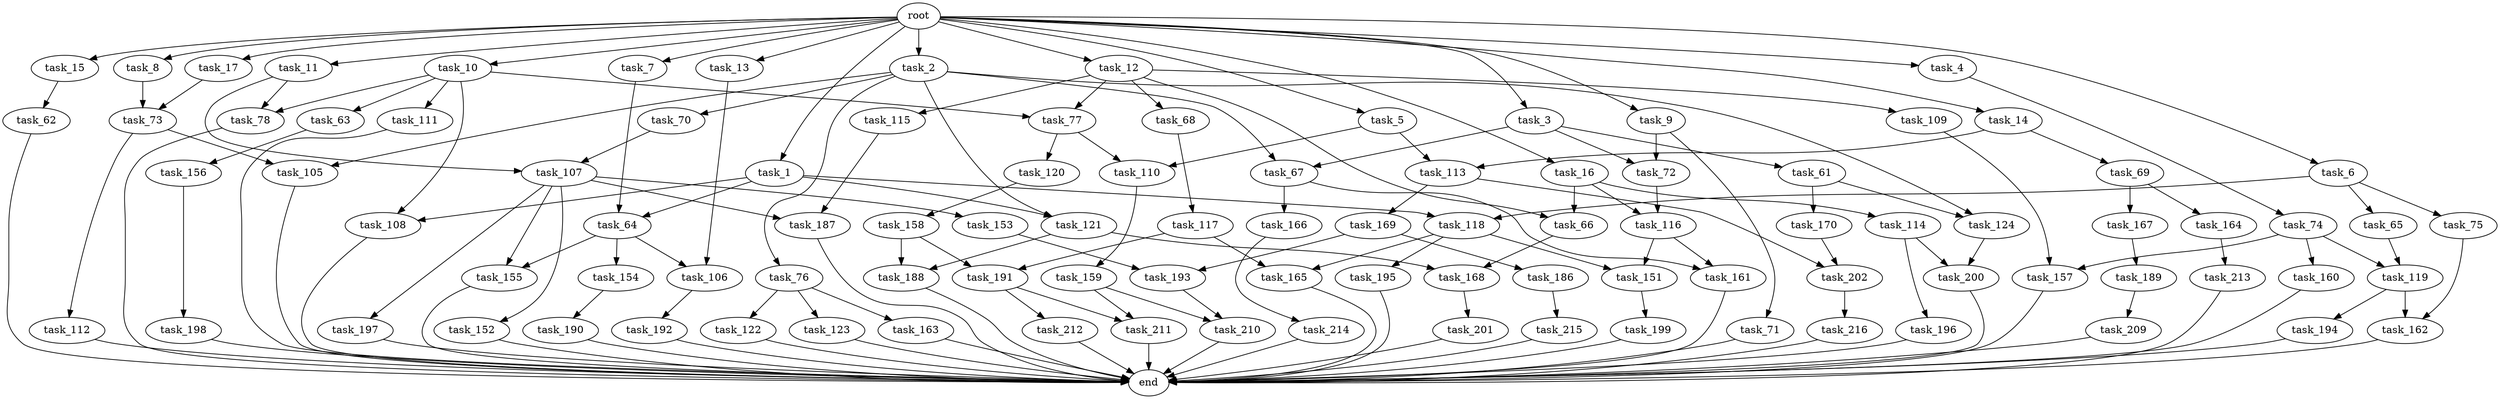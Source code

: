 digraph G {
  root [size="0.000000"];
  task_1 [size="10.240000"];
  task_2 [size="10.240000"];
  task_3 [size="10.240000"];
  task_4 [size="10.240000"];
  task_5 [size="10.240000"];
  task_6 [size="10.240000"];
  task_7 [size="10.240000"];
  task_8 [size="10.240000"];
  task_9 [size="10.240000"];
  task_10 [size="10.240000"];
  task_11 [size="10.240000"];
  task_12 [size="10.240000"];
  task_13 [size="10.240000"];
  task_14 [size="10.240000"];
  task_15 [size="10.240000"];
  task_16 [size="10.240000"];
  task_17 [size="10.240000"];
  task_61 [size="6957847019.520000"];
  task_62 [size="4209067950.080000"];
  task_63 [size="4209067950.080000"];
  task_64 [size="7730941132.800000"];
  task_65 [size="5497558138.880000"];
  task_66 [size="9105330667.520000"];
  task_67 [size="10050223472.639999"];
  task_68 [size="6957847019.520000"];
  task_69 [size="5497558138.880000"];
  task_70 [size="3092376453.120000"];
  task_71 [size="8589934592.000000"];
  task_72 [size="15547781611.520000"];
  task_73 [size="7301444403.200000"];
  task_74 [size="773094113.280000"];
  task_75 [size="5497558138.880000"];
  task_76 [size="3092376453.120000"];
  task_77 [size="11166914969.600000"];
  task_78 [size="12799002542.080000"];
  task_105 [size="4466765987.840000"];
  task_106 [size="4982162063.360000"];
  task_107 [size="12799002542.080000"];
  task_108 [size="4982162063.360000"];
  task_109 [size="6957847019.520000"];
  task_110 [size="5239860101.120000"];
  task_111 [size="4209067950.080000"];
  task_112 [size="1374389534.720000"];
  task_113 [size="7645041786.880000"];
  task_114 [size="2147483648.000000"];
  task_115 [size="6957847019.520000"];
  task_116 [size="4294967296.000000"];
  task_117 [size="343597383.680000"];
  task_118 [size="6270652252.160000"];
  task_119 [size="7301444403.200000"];
  task_120 [size="3092376453.120000"];
  task_121 [size="3865470566.400000"];
  task_122 [size="6957847019.520000"];
  task_123 [size="6957847019.520000"];
  task_124 [size="5239860101.120000"];
  task_151 [size="7645041786.880000"];
  task_152 [size="773094113.280000"];
  task_153 [size="773094113.280000"];
  task_154 [size="773094113.280000"];
  task_155 [size="1546188226.560000"];
  task_156 [size="343597383.680000"];
  task_157 [size="7301444403.200000"];
  task_158 [size="1374389534.720000"];
  task_159 [size="773094113.280000"];
  task_160 [size="3092376453.120000"];
  task_161 [size="5239860101.120000"];
  task_162 [size="5239860101.120000"];
  task_163 [size="6957847019.520000"];
  task_164 [size="1374389534.720000"];
  task_165 [size="6871947673.600000"];
  task_166 [size="3092376453.120000"];
  task_167 [size="1374389534.720000"];
  task_168 [size="3435973836.800000"];
  task_169 [size="3092376453.120000"];
  task_170 [size="2147483648.000000"];
  task_186 [size="773094113.280000"];
  task_187 [size="7730941132.800000"];
  task_188 [size="4552665333.760000"];
  task_189 [size="6957847019.520000"];
  task_190 [size="6957847019.520000"];
  task_191 [size="5583457484.800000"];
  task_192 [size="343597383.680000"];
  task_193 [size="1546188226.560000"];
  task_194 [size="2147483648.000000"];
  task_195 [size="5497558138.880000"];
  task_196 [size="2147483648.000000"];
  task_197 [size="773094113.280000"];
  task_198 [size="343597383.680000"];
  task_199 [size="6957847019.520000"];
  task_200 [size="7645041786.880000"];
  task_201 [size="4209067950.080000"];
  task_202 [size="3865470566.400000"];
  task_209 [size="1374389534.720000"];
  task_210 [size="6871947673.600000"];
  task_211 [size="1717986918.400000"];
  task_212 [size="343597383.680000"];
  task_213 [size="773094113.280000"];
  task_214 [size="343597383.680000"];
  task_215 [size="1374389534.720000"];
  task_216 [size="1374389534.720000"];
  end [size="0.000000"];

  root -> task_1 [size="1.000000"];
  root -> task_2 [size="1.000000"];
  root -> task_3 [size="1.000000"];
  root -> task_4 [size="1.000000"];
  root -> task_5 [size="1.000000"];
  root -> task_6 [size="1.000000"];
  root -> task_7 [size="1.000000"];
  root -> task_8 [size="1.000000"];
  root -> task_9 [size="1.000000"];
  root -> task_10 [size="1.000000"];
  root -> task_11 [size="1.000000"];
  root -> task_12 [size="1.000000"];
  root -> task_13 [size="1.000000"];
  root -> task_14 [size="1.000000"];
  root -> task_15 [size="1.000000"];
  root -> task_16 [size="1.000000"];
  root -> task_17 [size="1.000000"];
  task_1 -> task_64 [size="75497472.000000"];
  task_1 -> task_108 [size="75497472.000000"];
  task_1 -> task_118 [size="75497472.000000"];
  task_1 -> task_121 [size="75497472.000000"];
  task_2 -> task_67 [size="301989888.000000"];
  task_2 -> task_70 [size="301989888.000000"];
  task_2 -> task_76 [size="301989888.000000"];
  task_2 -> task_105 [size="301989888.000000"];
  task_2 -> task_121 [size="301989888.000000"];
  task_2 -> task_124 [size="301989888.000000"];
  task_3 -> task_61 [size="679477248.000000"];
  task_3 -> task_67 [size="679477248.000000"];
  task_3 -> task_72 [size="679477248.000000"];
  task_4 -> task_74 [size="75497472.000000"];
  task_5 -> task_110 [size="209715200.000000"];
  task_5 -> task_113 [size="209715200.000000"];
  task_6 -> task_65 [size="536870912.000000"];
  task_6 -> task_75 [size="536870912.000000"];
  task_6 -> task_118 [size="536870912.000000"];
  task_7 -> task_64 [size="679477248.000000"];
  task_8 -> task_73 [size="301989888.000000"];
  task_9 -> task_71 [size="838860800.000000"];
  task_9 -> task_72 [size="838860800.000000"];
  task_10 -> task_63 [size="411041792.000000"];
  task_10 -> task_77 [size="411041792.000000"];
  task_10 -> task_78 [size="411041792.000000"];
  task_10 -> task_108 [size="411041792.000000"];
  task_10 -> task_111 [size="411041792.000000"];
  task_11 -> task_78 [size="838860800.000000"];
  task_11 -> task_107 [size="838860800.000000"];
  task_12 -> task_66 [size="679477248.000000"];
  task_12 -> task_68 [size="679477248.000000"];
  task_12 -> task_77 [size="679477248.000000"];
  task_12 -> task_109 [size="679477248.000000"];
  task_12 -> task_115 [size="679477248.000000"];
  task_13 -> task_106 [size="411041792.000000"];
  task_14 -> task_69 [size="536870912.000000"];
  task_14 -> task_113 [size="536870912.000000"];
  task_15 -> task_62 [size="411041792.000000"];
  task_16 -> task_66 [size="209715200.000000"];
  task_16 -> task_114 [size="209715200.000000"];
  task_16 -> task_116 [size="209715200.000000"];
  task_17 -> task_73 [size="411041792.000000"];
  task_61 -> task_124 [size="209715200.000000"];
  task_61 -> task_170 [size="209715200.000000"];
  task_62 -> end [size="1.000000"];
  task_63 -> task_156 [size="33554432.000000"];
  task_64 -> task_106 [size="75497472.000000"];
  task_64 -> task_154 [size="75497472.000000"];
  task_64 -> task_155 [size="75497472.000000"];
  task_65 -> task_119 [size="411041792.000000"];
  task_66 -> task_168 [size="301989888.000000"];
  task_67 -> task_161 [size="301989888.000000"];
  task_67 -> task_166 [size="301989888.000000"];
  task_68 -> task_117 [size="33554432.000000"];
  task_69 -> task_164 [size="134217728.000000"];
  task_69 -> task_167 [size="134217728.000000"];
  task_70 -> task_107 [size="411041792.000000"];
  task_71 -> end [size="1.000000"];
  task_72 -> task_116 [size="209715200.000000"];
  task_73 -> task_105 [size="134217728.000000"];
  task_73 -> task_112 [size="134217728.000000"];
  task_74 -> task_119 [size="301989888.000000"];
  task_74 -> task_157 [size="301989888.000000"];
  task_74 -> task_160 [size="301989888.000000"];
  task_75 -> task_162 [size="301989888.000000"];
  task_76 -> task_122 [size="679477248.000000"];
  task_76 -> task_123 [size="679477248.000000"];
  task_76 -> task_163 [size="679477248.000000"];
  task_77 -> task_110 [size="301989888.000000"];
  task_77 -> task_120 [size="301989888.000000"];
  task_78 -> end [size="1.000000"];
  task_105 -> end [size="1.000000"];
  task_106 -> task_192 [size="33554432.000000"];
  task_107 -> task_152 [size="75497472.000000"];
  task_107 -> task_153 [size="75497472.000000"];
  task_107 -> task_155 [size="75497472.000000"];
  task_107 -> task_187 [size="75497472.000000"];
  task_107 -> task_197 [size="75497472.000000"];
  task_108 -> end [size="1.000000"];
  task_109 -> task_157 [size="411041792.000000"];
  task_110 -> task_159 [size="75497472.000000"];
  task_111 -> end [size="1.000000"];
  task_112 -> end [size="1.000000"];
  task_113 -> task_169 [size="301989888.000000"];
  task_113 -> task_202 [size="301989888.000000"];
  task_114 -> task_196 [size="209715200.000000"];
  task_114 -> task_200 [size="209715200.000000"];
  task_115 -> task_187 [size="679477248.000000"];
  task_116 -> task_151 [size="209715200.000000"];
  task_116 -> task_161 [size="209715200.000000"];
  task_117 -> task_165 [size="134217728.000000"];
  task_117 -> task_191 [size="134217728.000000"];
  task_118 -> task_151 [size="536870912.000000"];
  task_118 -> task_165 [size="536870912.000000"];
  task_118 -> task_195 [size="536870912.000000"];
  task_119 -> task_162 [size="209715200.000000"];
  task_119 -> task_194 [size="209715200.000000"];
  task_120 -> task_158 [size="134217728.000000"];
  task_121 -> task_168 [size="33554432.000000"];
  task_121 -> task_188 [size="33554432.000000"];
  task_122 -> end [size="1.000000"];
  task_123 -> end [size="1.000000"];
  task_124 -> task_200 [size="536870912.000000"];
  task_151 -> task_199 [size="679477248.000000"];
  task_152 -> end [size="1.000000"];
  task_153 -> task_193 [size="75497472.000000"];
  task_154 -> task_190 [size="679477248.000000"];
  task_155 -> end [size="1.000000"];
  task_156 -> task_198 [size="33554432.000000"];
  task_157 -> end [size="1.000000"];
  task_158 -> task_188 [size="411041792.000000"];
  task_158 -> task_191 [size="411041792.000000"];
  task_159 -> task_210 [size="134217728.000000"];
  task_159 -> task_211 [size="134217728.000000"];
  task_160 -> end [size="1.000000"];
  task_161 -> end [size="1.000000"];
  task_162 -> end [size="1.000000"];
  task_163 -> end [size="1.000000"];
  task_164 -> task_213 [size="75497472.000000"];
  task_165 -> end [size="1.000000"];
  task_166 -> task_214 [size="33554432.000000"];
  task_167 -> task_189 [size="679477248.000000"];
  task_168 -> task_201 [size="411041792.000000"];
  task_169 -> task_186 [size="75497472.000000"];
  task_169 -> task_193 [size="75497472.000000"];
  task_170 -> task_202 [size="75497472.000000"];
  task_186 -> task_215 [size="134217728.000000"];
  task_187 -> end [size="1.000000"];
  task_188 -> end [size="1.000000"];
  task_189 -> task_209 [size="134217728.000000"];
  task_190 -> end [size="1.000000"];
  task_191 -> task_211 [size="33554432.000000"];
  task_191 -> task_212 [size="33554432.000000"];
  task_192 -> end [size="1.000000"];
  task_193 -> task_210 [size="536870912.000000"];
  task_194 -> end [size="1.000000"];
  task_195 -> end [size="1.000000"];
  task_196 -> end [size="1.000000"];
  task_197 -> end [size="1.000000"];
  task_198 -> end [size="1.000000"];
  task_199 -> end [size="1.000000"];
  task_200 -> end [size="1.000000"];
  task_201 -> end [size="1.000000"];
  task_202 -> task_216 [size="134217728.000000"];
  task_209 -> end [size="1.000000"];
  task_210 -> end [size="1.000000"];
  task_211 -> end [size="1.000000"];
  task_212 -> end [size="1.000000"];
  task_213 -> end [size="1.000000"];
  task_214 -> end [size="1.000000"];
  task_215 -> end [size="1.000000"];
  task_216 -> end [size="1.000000"];
}
